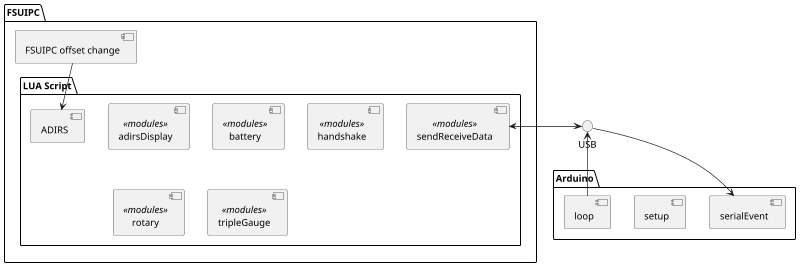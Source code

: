 @startuml
scale 800*600
hide empty description
skinparam componentStyle uml2

package "FSUIPC" {
    [FSUIPC offset change]
    package "LUA Script"{
        [ADIRS]
        [adirsDisplay]<<modules>>
        [battery]<<modules>>
        [handshake]<<modules>>
        [rotary]<<modules>>
        [sendReceiveData]<<modules>>
        [tripleGauge]<<modules>>
    }
    [FSUIPC offset change] --> [ADIRS]
}

package "Arduino" {
    [serialEvent]
    [setup]
    [loop]
}

[sendReceiveData] <-> USB
[loop] --> USB
USB --> [serialEvent]

@enduml